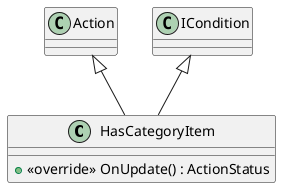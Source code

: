 @startuml
class HasCategoryItem {
    + <<override>> OnUpdate() : ActionStatus
}
Action <|-- HasCategoryItem
ICondition <|-- HasCategoryItem
@enduml
